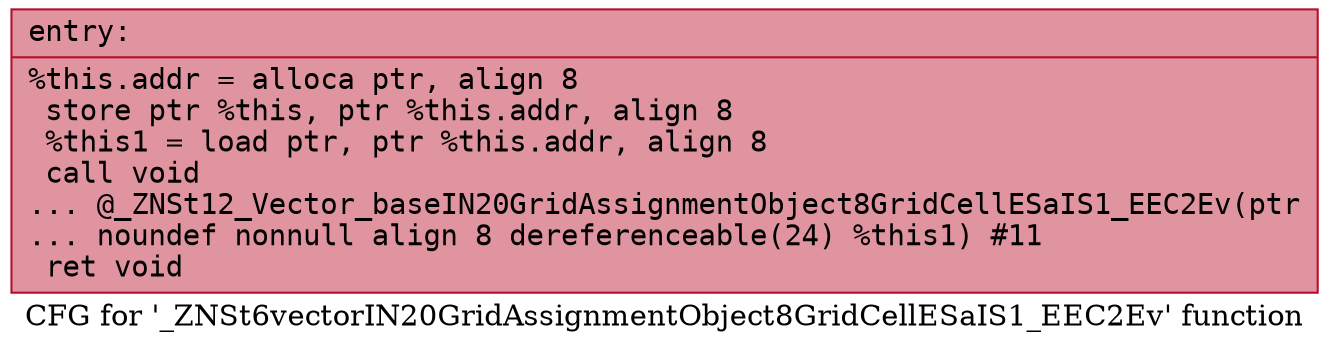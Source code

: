digraph "CFG for '_ZNSt6vectorIN20GridAssignmentObject8GridCellESaIS1_EEC2Ev' function" {
	label="CFG for '_ZNSt6vectorIN20GridAssignmentObject8GridCellESaIS1_EEC2Ev' function";

	Node0x5646193ae170 [shape=record,color="#b70d28ff", style=filled, fillcolor="#b70d2870" fontname="Courier",label="{entry:\l|  %this.addr = alloca ptr, align 8\l  store ptr %this, ptr %this.addr, align 8\l  %this1 = load ptr, ptr %this.addr, align 8\l  call void\l... @_ZNSt12_Vector_baseIN20GridAssignmentObject8GridCellESaIS1_EEC2Ev(ptr\l... noundef nonnull align 8 dereferenceable(24) %this1) #11\l  ret void\l}"];
}
